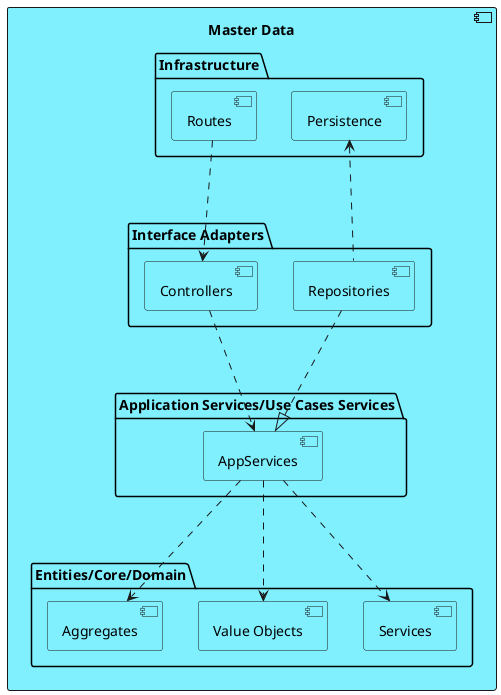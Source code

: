 @startuml
'https://plantuml.com/component-diagram

skinparam folder {
    backgroundColor #80f0ff
}

skinparam component {
    backgroundColor #80f0ff
}

component MasterData as "Master Data"{

    folder Infrastructure as "Infrastructure"{
        component Routes
        component Persistence
    }
    folder InterfaceAdapters as "Interface Adapters"{
        component Controllers
        component Repositories
    }
    folder ASUSC as "Application Services/Use Cases Services"{
        component AppServices
    }
    folder ECD as "Entities/Core/Domain"{
        component Aggregates
        component VO as "Value Objects"
        component Services
    }


    Routes -down.-> Controllers
    Persistence <-down.- Repositories
    Controllers -down.-> AppServices
    Repositories -down.-|> AppServices
    AppServices -down.-> Aggregates
    AppServices -down.-> Services
    AppServices -down.-> VO

}

@enduml